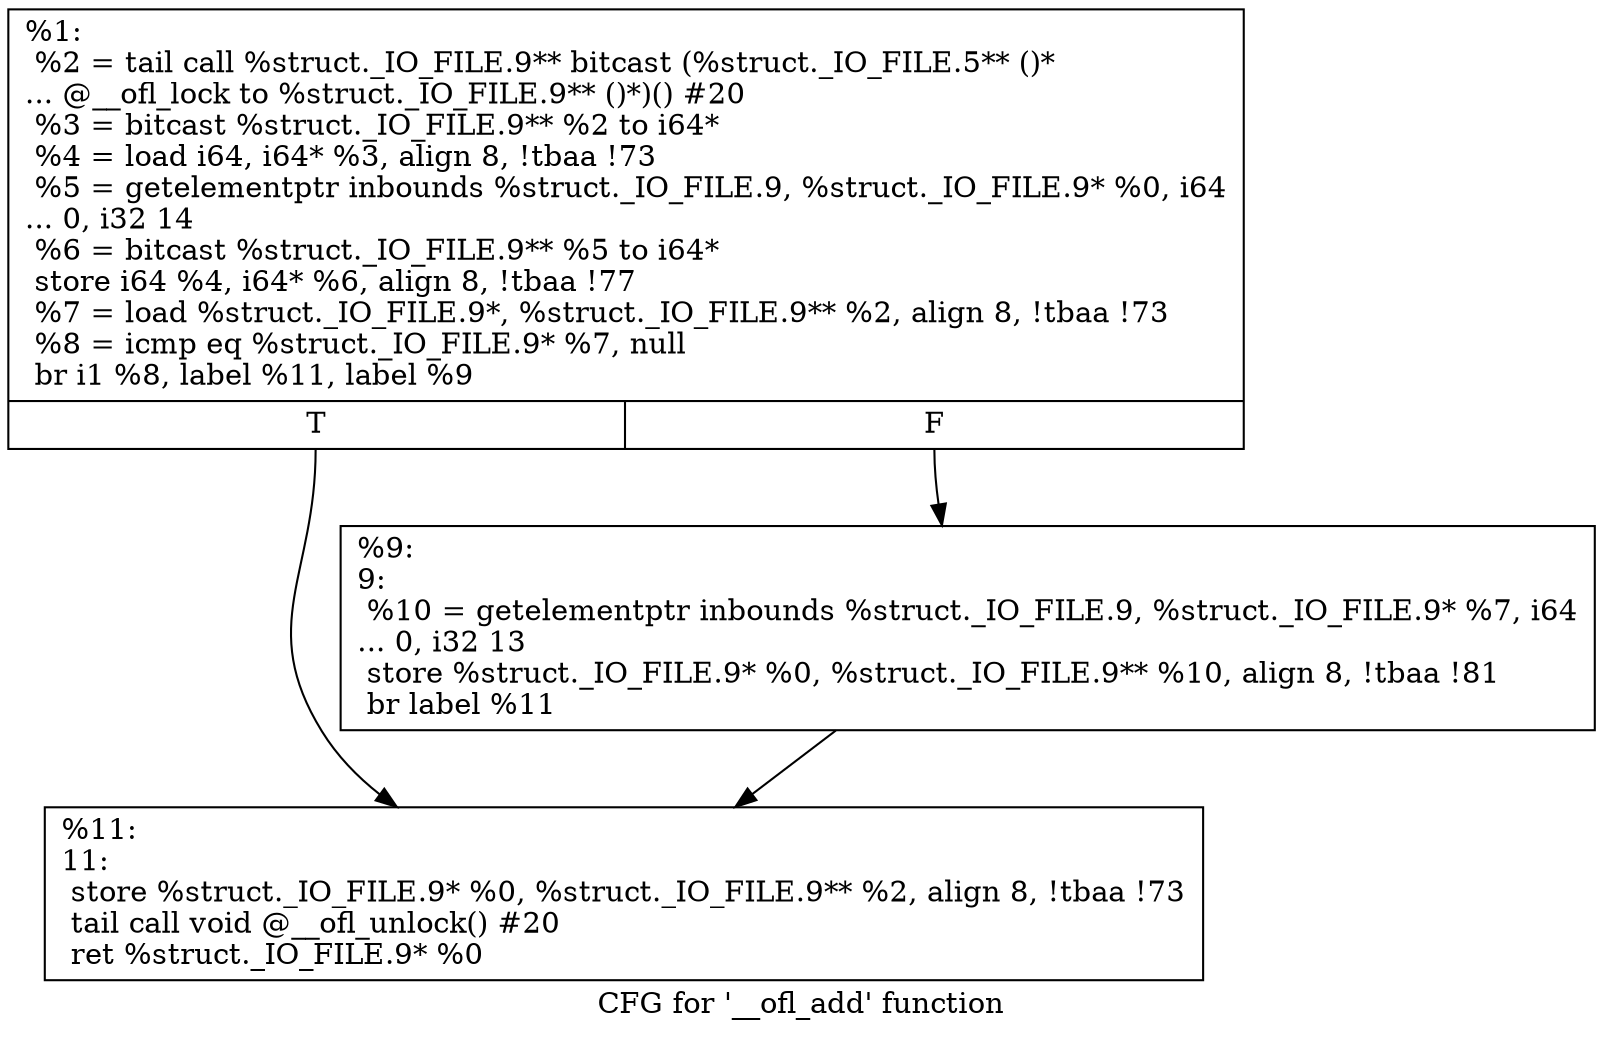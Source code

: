 digraph "CFG for '__ofl_add' function" {
	label="CFG for '__ofl_add' function";

	Node0x235cbe0 [shape=record,label="{%1:\l  %2 = tail call %struct._IO_FILE.9** bitcast (%struct._IO_FILE.5** ()*\l... @__ofl_lock to %struct._IO_FILE.9** ()*)() #20\l  %3 = bitcast %struct._IO_FILE.9** %2 to i64*\l  %4 = load i64, i64* %3, align 8, !tbaa !73\l  %5 = getelementptr inbounds %struct._IO_FILE.9, %struct._IO_FILE.9* %0, i64\l... 0, i32 14\l  %6 = bitcast %struct._IO_FILE.9** %5 to i64*\l  store i64 %4, i64* %6, align 8, !tbaa !77\l  %7 = load %struct._IO_FILE.9*, %struct._IO_FILE.9** %2, align 8, !tbaa !73\l  %8 = icmp eq %struct._IO_FILE.9* %7, null\l  br i1 %8, label %11, label %9\l|{<s0>T|<s1>F}}"];
	Node0x235cbe0:s0 -> Node0x235cc80;
	Node0x235cbe0:s1 -> Node0x235cc30;
	Node0x235cc30 [shape=record,label="{%9:\l9:                                                \l  %10 = getelementptr inbounds %struct._IO_FILE.9, %struct._IO_FILE.9* %7, i64\l... 0, i32 13\l  store %struct._IO_FILE.9* %0, %struct._IO_FILE.9** %10, align 8, !tbaa !81\l  br label %11\l}"];
	Node0x235cc30 -> Node0x235cc80;
	Node0x235cc80 [shape=record,label="{%11:\l11:                                               \l  store %struct._IO_FILE.9* %0, %struct._IO_FILE.9** %2, align 8, !tbaa !73\l  tail call void @__ofl_unlock() #20\l  ret %struct._IO_FILE.9* %0\l}"];
}
